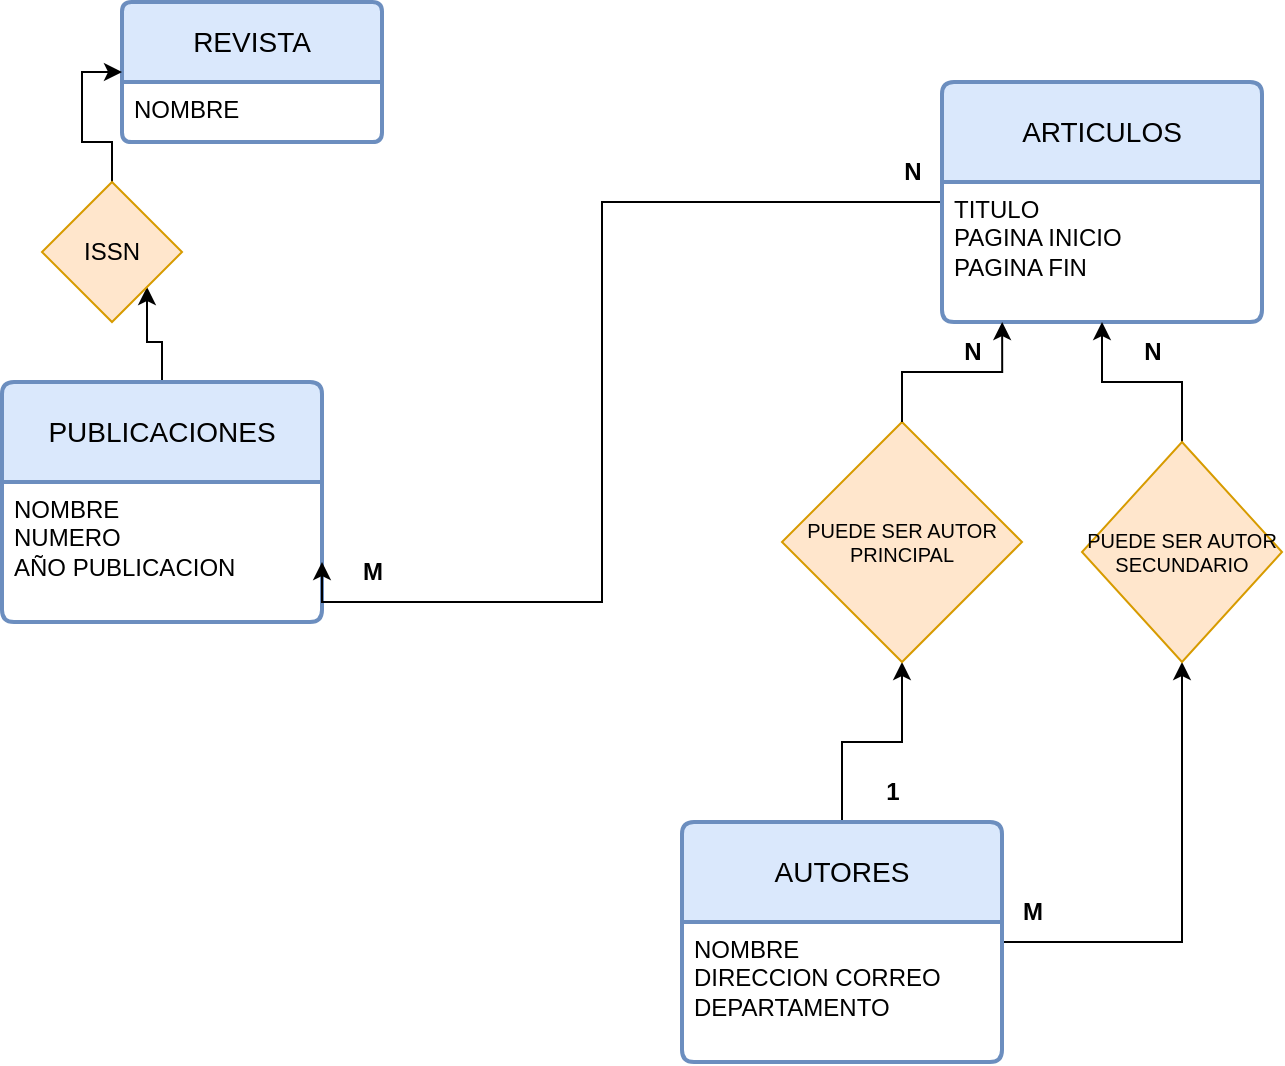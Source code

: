 <mxfile version="28.2.5">
  <diagram name="Página-1" id="qgF4wgOTeFCE3cicMdrK">
    <mxGraphModel dx="808" dy="754" grid="1" gridSize="10" guides="1" tooltips="1" connect="1" arrows="1" fold="1" page="1" pageScale="1" pageWidth="827" pageHeight="1169" math="0" shadow="0">
      <root>
        <mxCell id="0" />
        <mxCell id="1" parent="0" />
        <mxCell id="Nbi6sQF1_jsgNM3YyQZU-29" style="edgeStyle=orthogonalEdgeStyle;rounded=0;orthogonalLoop=1;jettySize=auto;html=1;entryX=1;entryY=1;entryDx=0;entryDy=0;" edge="1" parent="1" source="Nbi6sQF1_jsgNM3YyQZU-1" target="Nbi6sQF1_jsgNM3YyQZU-28">
          <mxGeometry relative="1" as="geometry" />
        </mxCell>
        <mxCell id="Nbi6sQF1_jsgNM3YyQZU-1" value="PUBLICACIONES" style="swimlane;childLayout=stackLayout;horizontal=1;startSize=50;horizontalStack=0;rounded=1;fontSize=14;fontStyle=0;strokeWidth=2;resizeParent=0;resizeLast=1;shadow=0;dashed=0;align=center;arcSize=4;whiteSpace=wrap;html=1;fillColor=#dae8fc;strokeColor=#6c8ebf;" vertex="1" parent="1">
          <mxGeometry x="50" y="230" width="160" height="120" as="geometry" />
        </mxCell>
        <mxCell id="Nbi6sQF1_jsgNM3YyQZU-2" value="&lt;div&gt;NOMBRE&lt;/div&gt;&lt;div&gt;NUMERO&lt;/div&gt;&lt;div&gt;AÑO PUBLICACION&lt;br&gt;&lt;/div&gt;" style="align=left;strokeColor=none;fillColor=none;spacingLeft=4;spacingRight=4;fontSize=12;verticalAlign=top;resizable=0;rotatable=0;part=1;html=1;whiteSpace=wrap;" vertex="1" parent="Nbi6sQF1_jsgNM3YyQZU-1">
          <mxGeometry y="50" width="160" height="70" as="geometry" />
        </mxCell>
        <mxCell id="Nbi6sQF1_jsgNM3YyQZU-22" style="edgeStyle=orthogonalEdgeStyle;rounded=0;orthogonalLoop=1;jettySize=auto;html=1;entryX=1;entryY=0.75;entryDx=0;entryDy=0;" edge="1" parent="1" source="Nbi6sQF1_jsgNM3YyQZU-3" target="Nbi6sQF1_jsgNM3YyQZU-1">
          <mxGeometry relative="1" as="geometry">
            <mxPoint x="300" y="340" as="targetPoint" />
            <Array as="points">
              <mxPoint x="350" y="140" />
              <mxPoint x="350" y="340" />
              <mxPoint x="210" y="340" />
            </Array>
          </mxGeometry>
        </mxCell>
        <mxCell id="Nbi6sQF1_jsgNM3YyQZU-3" value="ARTICULOS" style="swimlane;childLayout=stackLayout;horizontal=1;startSize=50;horizontalStack=0;rounded=1;fontSize=14;fontStyle=0;strokeWidth=2;resizeParent=0;resizeLast=1;shadow=0;dashed=0;align=center;arcSize=4;whiteSpace=wrap;html=1;fillColor=#dae8fc;strokeColor=#6c8ebf;" vertex="1" parent="1">
          <mxGeometry x="520" y="80" width="160" height="120" as="geometry" />
        </mxCell>
        <mxCell id="Nbi6sQF1_jsgNM3YyQZU-4" value="&lt;div&gt;TITULO&lt;/div&gt;&lt;div&gt;PAGINA INICIO&lt;/div&gt;&lt;div&gt;PAGINA FIN&lt;br&gt;&lt;/div&gt;" style="align=left;strokeColor=none;fillColor=none;spacingLeft=4;spacingRight=4;fontSize=12;verticalAlign=top;resizable=0;rotatable=0;part=1;html=1;whiteSpace=wrap;" vertex="1" parent="Nbi6sQF1_jsgNM3YyQZU-3">
          <mxGeometry y="50" width="160" height="70" as="geometry" />
        </mxCell>
        <mxCell id="Nbi6sQF1_jsgNM3YyQZU-9" style="edgeStyle=orthogonalEdgeStyle;rounded=0;orthogonalLoop=1;jettySize=auto;html=1;" edge="1" parent="1" source="Nbi6sQF1_jsgNM3YyQZU-5" target="Nbi6sQF1_jsgNM3YyQZU-7">
          <mxGeometry relative="1" as="geometry" />
        </mxCell>
        <mxCell id="Nbi6sQF1_jsgNM3YyQZU-10" style="edgeStyle=orthogonalEdgeStyle;rounded=0;orthogonalLoop=1;jettySize=auto;html=1;" edge="1" parent="1" source="Nbi6sQF1_jsgNM3YyQZU-5" target="Nbi6sQF1_jsgNM3YyQZU-8">
          <mxGeometry relative="1" as="geometry" />
        </mxCell>
        <mxCell id="Nbi6sQF1_jsgNM3YyQZU-5" value="AUTORES" style="swimlane;childLayout=stackLayout;horizontal=1;startSize=50;horizontalStack=0;rounded=1;fontSize=14;fontStyle=0;strokeWidth=2;resizeParent=0;resizeLast=1;shadow=0;dashed=0;align=center;arcSize=4;whiteSpace=wrap;html=1;fillColor=#dae8fc;strokeColor=#6c8ebf;" vertex="1" parent="1">
          <mxGeometry x="390" y="450" width="160" height="120" as="geometry" />
        </mxCell>
        <mxCell id="Nbi6sQF1_jsgNM3YyQZU-6" value="&lt;div&gt;NOMBRE&lt;/div&gt;&lt;div&gt;DIRECCION CORREO&lt;/div&gt;&lt;div&gt;DEPARTAMENTO&lt;br&gt;&lt;/div&gt;" style="align=left;strokeColor=none;fillColor=none;spacingLeft=4;spacingRight=4;fontSize=12;verticalAlign=top;resizable=0;rotatable=0;part=1;html=1;whiteSpace=wrap;" vertex="1" parent="Nbi6sQF1_jsgNM3YyQZU-5">
          <mxGeometry y="50" width="160" height="70" as="geometry" />
        </mxCell>
        <mxCell id="Nbi6sQF1_jsgNM3YyQZU-7" value="PUEDE SER AUTOR PRINCIPAL" style="rhombus;whiteSpace=wrap;html=1;fontSize=10;fillColor=#ffe6cc;strokeColor=#d79b00;" vertex="1" parent="1">
          <mxGeometry x="440" y="250" width="120" height="120" as="geometry" />
        </mxCell>
        <mxCell id="Nbi6sQF1_jsgNM3YyQZU-11" style="edgeStyle=orthogonalEdgeStyle;rounded=0;orthogonalLoop=1;jettySize=auto;html=1;" edge="1" parent="1" source="Nbi6sQF1_jsgNM3YyQZU-8" target="Nbi6sQF1_jsgNM3YyQZU-4">
          <mxGeometry relative="1" as="geometry" />
        </mxCell>
        <mxCell id="Nbi6sQF1_jsgNM3YyQZU-8" value="PUEDE SER AUTOR SECUNDARIO" style="rhombus;whiteSpace=wrap;html=1;fontSize=10;fillColor=#ffe6cc;strokeColor=#d79b00;" vertex="1" parent="1">
          <mxGeometry x="590" y="260" width="100" height="110" as="geometry" />
        </mxCell>
        <mxCell id="Nbi6sQF1_jsgNM3YyQZU-12" style="edgeStyle=orthogonalEdgeStyle;rounded=0;orthogonalLoop=1;jettySize=auto;html=1;entryX=0.188;entryY=1;entryDx=0;entryDy=0;entryPerimeter=0;" edge="1" parent="1" source="Nbi6sQF1_jsgNM3YyQZU-7" target="Nbi6sQF1_jsgNM3YyQZU-4">
          <mxGeometry relative="1" as="geometry" />
        </mxCell>
        <mxCell id="Nbi6sQF1_jsgNM3YyQZU-16" value="&lt;b&gt;N&lt;/b&gt;" style="text;html=1;align=center;verticalAlign=middle;resizable=0;points=[];autosize=1;strokeColor=none;fillColor=none;" vertex="1" parent="1">
          <mxGeometry x="520" y="200" width="30" height="30" as="geometry" />
        </mxCell>
        <mxCell id="Nbi6sQF1_jsgNM3YyQZU-17" value="1" style="text;html=1;align=center;verticalAlign=middle;resizable=0;points=[];autosize=1;strokeColor=none;fillColor=none;fontStyle=1" vertex="1" parent="1">
          <mxGeometry x="480" y="420" width="30" height="30" as="geometry" />
        </mxCell>
        <mxCell id="Nbi6sQF1_jsgNM3YyQZU-18" value="&lt;b&gt;N&lt;/b&gt;" style="text;html=1;align=center;verticalAlign=middle;resizable=0;points=[];autosize=1;strokeColor=none;fillColor=none;" vertex="1" parent="1">
          <mxGeometry x="610" y="200" width="30" height="30" as="geometry" />
        </mxCell>
        <mxCell id="Nbi6sQF1_jsgNM3YyQZU-19" value="M" style="text;html=1;align=center;verticalAlign=middle;resizable=0;points=[];autosize=1;strokeColor=none;fillColor=none;fontStyle=1" vertex="1" parent="1">
          <mxGeometry x="550" y="480" width="30" height="30" as="geometry" />
        </mxCell>
        <mxCell id="Nbi6sQF1_jsgNM3YyQZU-23" value="&lt;b&gt;N&lt;/b&gt;" style="text;html=1;align=center;verticalAlign=middle;resizable=0;points=[];autosize=1;strokeColor=none;fillColor=none;" vertex="1" parent="1">
          <mxGeometry x="490" y="110" width="30" height="30" as="geometry" />
        </mxCell>
        <mxCell id="Nbi6sQF1_jsgNM3YyQZU-24" value="M" style="text;html=1;align=center;verticalAlign=middle;resizable=0;points=[];autosize=1;strokeColor=none;fillColor=none;fontStyle=1" vertex="1" parent="1">
          <mxGeometry x="220" y="310" width="30" height="30" as="geometry" />
        </mxCell>
        <mxCell id="Nbi6sQF1_jsgNM3YyQZU-25" value="REVISTA" style="swimlane;childLayout=stackLayout;horizontal=1;startSize=40;horizontalStack=0;rounded=1;fontSize=14;fontStyle=0;strokeWidth=2;resizeParent=0;resizeLast=1;shadow=0;dashed=0;align=center;arcSize=4;whiteSpace=wrap;html=1;fillColor=#dae8fc;strokeColor=#6c8ebf;" vertex="1" parent="1">
          <mxGeometry x="110" y="40" width="130" height="70" as="geometry" />
        </mxCell>
        <mxCell id="Nbi6sQF1_jsgNM3YyQZU-26" value="NOMBRE" style="align=left;strokeColor=none;fillColor=none;spacingLeft=4;spacingRight=4;fontSize=12;verticalAlign=top;resizable=0;rotatable=0;part=1;html=1;whiteSpace=wrap;" vertex="1" parent="Nbi6sQF1_jsgNM3YyQZU-25">
          <mxGeometry y="40" width="130" height="30" as="geometry" />
        </mxCell>
        <mxCell id="Nbi6sQF1_jsgNM3YyQZU-31" style="edgeStyle=orthogonalEdgeStyle;rounded=0;orthogonalLoop=1;jettySize=auto;html=1;entryX=0;entryY=0.5;entryDx=0;entryDy=0;" edge="1" parent="1" source="Nbi6sQF1_jsgNM3YyQZU-28" target="Nbi6sQF1_jsgNM3YyQZU-25">
          <mxGeometry relative="1" as="geometry" />
        </mxCell>
        <mxCell id="Nbi6sQF1_jsgNM3YyQZU-28" value="ISSN" style="rhombus;whiteSpace=wrap;html=1;fillColor=#ffe6cc;strokeColor=#d79b00;" vertex="1" parent="1">
          <mxGeometry x="70" y="130" width="70" height="70" as="geometry" />
        </mxCell>
      </root>
    </mxGraphModel>
  </diagram>
</mxfile>
